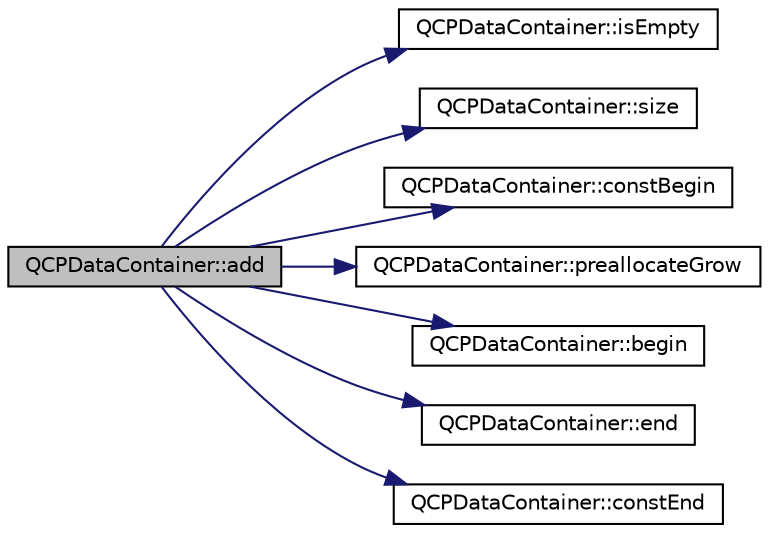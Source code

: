 digraph "QCPDataContainer::add"
{
  edge [fontname="Helvetica",fontsize="10",labelfontname="Helvetica",labelfontsize="10"];
  node [fontname="Helvetica",fontsize="10",shape=record];
  rankdir="LR";
  Node13 [label="QCPDataContainer::add",height=0.2,width=0.4,color="black", fillcolor="grey75", style="filled", fontcolor="black"];
  Node13 -> Node14 [color="midnightblue",fontsize="10",style="solid",fontname="Helvetica"];
  Node14 [label="QCPDataContainer::isEmpty",height=0.2,width=0.4,color="black", fillcolor="white", style="filled",URL="$class_q_c_p_data_container.html#a7bdebfccd2f9f84bf032882f9d6b00a8"];
  Node13 -> Node15 [color="midnightblue",fontsize="10",style="solid",fontname="Helvetica"];
  Node15 [label="QCPDataContainer::size",height=0.2,width=0.4,color="black", fillcolor="white", style="filled",URL="$class_q_c_p_data_container.html#a8e9b262c739672e13472d0d45b720258"];
  Node13 -> Node16 [color="midnightblue",fontsize="10",style="solid",fontname="Helvetica"];
  Node16 [label="QCPDataContainer::constBegin",height=0.2,width=0.4,color="black", fillcolor="white", style="filled",URL="$class_q_c_p_data_container.html#a49d7622999e2de67fa2331626a3159aa"];
  Node13 -> Node17 [color="midnightblue",fontsize="10",style="solid",fontname="Helvetica"];
  Node17 [label="QCPDataContainer::preallocateGrow",height=0.2,width=0.4,color="black", fillcolor="white", style="filled",URL="$class_q_c_p_data_container.html#aae8cdb2bcc3b900ec22f26df3e7d67c7"];
  Node13 -> Node18 [color="midnightblue",fontsize="10",style="solid",fontname="Helvetica"];
  Node18 [label="QCPDataContainer::begin",height=0.2,width=0.4,color="black", fillcolor="white", style="filled",URL="$class_q_c_p_data_container.html#a80032518413ab8f418f7c81182fd06cb"];
  Node13 -> Node19 [color="midnightblue",fontsize="10",style="solid",fontname="Helvetica"];
  Node19 [label="QCPDataContainer::end",height=0.2,width=0.4,color="black", fillcolor="white", style="filled",URL="$class_q_c_p_data_container.html#acf66dfad83fe041380f5e0491e7676f2"];
  Node13 -> Node20 [color="midnightblue",fontsize="10",style="solid",fontname="Helvetica"];
  Node20 [label="QCPDataContainer::constEnd",height=0.2,width=0.4,color="black", fillcolor="white", style="filled",URL="$class_q_c_p_data_container.html#aa7f7cf239b85b1a28de3d675cc5b3da1"];
}
